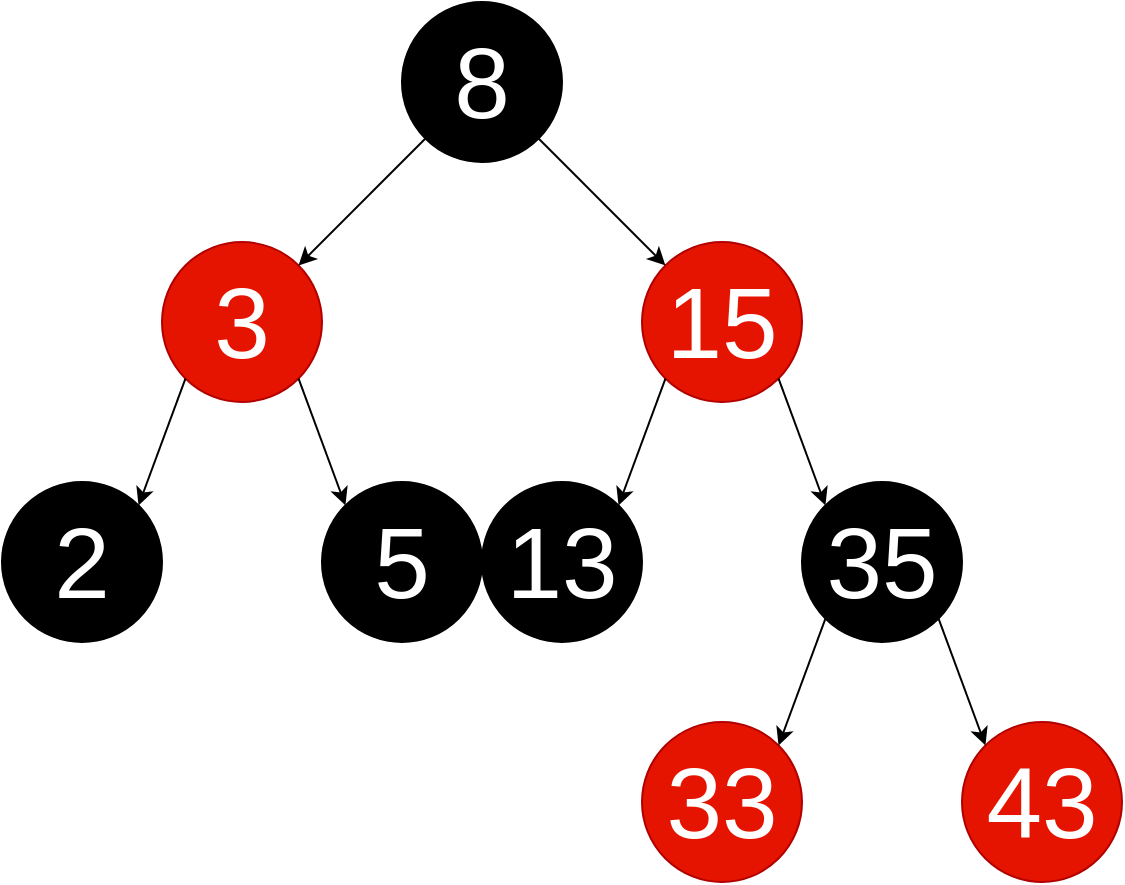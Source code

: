 <mxfile version="13.8.0" type="device"><diagram id="yMWR4R6qTTM1TLuS7a54" name="Page-1"><mxGraphModel dx="1418" dy="795" grid="1" gridSize="10" guides="1" tooltips="1" connect="1" arrows="1" fold="1" page="1" pageScale="1" pageWidth="827" pageHeight="1169" math="0" shadow="0"><root><mxCell id="0"/><mxCell id="1" parent="0"/><mxCell id="c1pMdQo8SO9kZKpbXJw_-1" value="&lt;font style=&quot;font-size: 50px&quot; color=&quot;#ffffff&quot;&gt;8&lt;/font&gt;" style="ellipse;whiteSpace=wrap;html=1;aspect=fixed;fillColor=#000000;" vertex="1" parent="1"><mxGeometry x="320" y="80" width="80" height="80" as="geometry"/></mxCell><mxCell id="c1pMdQo8SO9kZKpbXJw_-2" value="&lt;font style=&quot;font-size: 50px&quot; color=&quot;#ffffff&quot;&gt;3&lt;br&gt;&lt;/font&gt;" style="ellipse;whiteSpace=wrap;html=1;aspect=fixed;fillColor=#e51400;strokeColor=#B20000;fontColor=#ffffff;" vertex="1" parent="1"><mxGeometry x="200" y="200" width="80" height="80" as="geometry"/></mxCell><mxCell id="c1pMdQo8SO9kZKpbXJw_-3" value="&lt;font style=&quot;font-size: 50px&quot; color=&quot;#ffffff&quot;&gt;15&lt;/font&gt;" style="ellipse;whiteSpace=wrap;html=1;aspect=fixed;fillColor=#e51400;strokeColor=#B20000;fontColor=#ffffff;" vertex="1" parent="1"><mxGeometry x="440" y="200" width="80" height="80" as="geometry"/></mxCell><mxCell id="c1pMdQo8SO9kZKpbXJw_-4" value="&lt;font style=&quot;font-size: 50px&quot; color=&quot;#ffffff&quot;&gt;2&lt;/font&gt;" style="ellipse;whiteSpace=wrap;html=1;aspect=fixed;fillColor=#000000;" vertex="1" parent="1"><mxGeometry x="120" y="320" width="80" height="80" as="geometry"/></mxCell><mxCell id="c1pMdQo8SO9kZKpbXJw_-5" value="&lt;font style=&quot;font-size: 50px&quot; color=&quot;#ffffff&quot;&gt;5&lt;/font&gt;" style="ellipse;whiteSpace=wrap;html=1;aspect=fixed;fillColor=#000000;" vertex="1" parent="1"><mxGeometry x="280" y="320" width="80" height="80" as="geometry"/></mxCell><mxCell id="c1pMdQo8SO9kZKpbXJw_-6" value="&lt;font style=&quot;font-size: 50px&quot; color=&quot;#ffffff&quot;&gt;13&lt;/font&gt;" style="ellipse;whiteSpace=wrap;html=1;aspect=fixed;fillColor=#000000;" vertex="1" parent="1"><mxGeometry x="360" y="320" width="80" height="80" as="geometry"/></mxCell><mxCell id="c1pMdQo8SO9kZKpbXJw_-7" value="&lt;font style=&quot;font-size: 50px&quot; color=&quot;#ffffff&quot;&gt;35&lt;/font&gt;" style="ellipse;whiteSpace=wrap;html=1;aspect=fixed;fillColor=#000000;" vertex="1" parent="1"><mxGeometry x="520" y="320" width="80" height="80" as="geometry"/></mxCell><mxCell id="c1pMdQo8SO9kZKpbXJw_-8" value="&lt;font style=&quot;font-size: 50px&quot; color=&quot;#ffffff&quot;&gt;33&lt;/font&gt;" style="ellipse;whiteSpace=wrap;html=1;aspect=fixed;fillColor=#e51400;strokeColor=#B20000;fontColor=#ffffff;" vertex="1" parent="1"><mxGeometry x="440" y="440" width="80" height="80" as="geometry"/></mxCell><mxCell id="c1pMdQo8SO9kZKpbXJw_-9" value="&lt;font style=&quot;font-size: 50px&quot; color=&quot;#ffffff&quot;&gt;43&lt;/font&gt;" style="ellipse;whiteSpace=wrap;html=1;aspect=fixed;fillColor=#e51400;strokeColor=#B20000;fontColor=#ffffff;" vertex="1" parent="1"><mxGeometry x="600" y="440" width="80" height="80" as="geometry"/></mxCell><mxCell id="c1pMdQo8SO9kZKpbXJw_-10" value="" style="endArrow=classic;html=1;exitX=0;exitY=1;exitDx=0;exitDy=0;entryX=1;entryY=0;entryDx=0;entryDy=0;" edge="1" parent="1" source="c1pMdQo8SO9kZKpbXJw_-1" target="c1pMdQo8SO9kZKpbXJw_-2"><mxGeometry width="50" height="50" relative="1" as="geometry"><mxPoint x="320" y="240" as="sourcePoint"/><mxPoint x="370" y="190" as="targetPoint"/></mxGeometry></mxCell><mxCell id="c1pMdQo8SO9kZKpbXJw_-11" value="" style="endArrow=classic;html=1;exitX=0;exitY=1;exitDx=0;exitDy=0;entryX=1;entryY=0;entryDx=0;entryDy=0;" edge="1" parent="1" source="c1pMdQo8SO9kZKpbXJw_-2" target="c1pMdQo8SO9kZKpbXJw_-4"><mxGeometry width="50" height="50" relative="1" as="geometry"><mxPoint x="153.436" y="230.004" as="sourcePoint"/><mxPoint x="90.004" y="293.436" as="targetPoint"/></mxGeometry></mxCell><mxCell id="c1pMdQo8SO9kZKpbXJw_-12" value="" style="endArrow=classic;html=1;exitX=1;exitY=1;exitDx=0;exitDy=0;entryX=0;entryY=0;entryDx=0;entryDy=0;" edge="1" parent="1" source="c1pMdQo8SO9kZKpbXJw_-2" target="c1pMdQo8SO9kZKpbXJw_-5"><mxGeometry width="50" height="50" relative="1" as="geometry"><mxPoint x="221.716" y="278.284" as="sourcePoint"/><mxPoint x="198.284" y="341.716" as="targetPoint"/></mxGeometry></mxCell><mxCell id="c1pMdQo8SO9kZKpbXJw_-13" value="" style="endArrow=classic;html=1;exitX=0;exitY=1;exitDx=0;exitDy=0;entryX=1;entryY=0;entryDx=0;entryDy=0;" edge="1" parent="1" source="c1pMdQo8SO9kZKpbXJw_-3" target="c1pMdQo8SO9kZKpbXJw_-6"><mxGeometry width="50" height="50" relative="1" as="geometry"><mxPoint x="453.436" y="270.004" as="sourcePoint"/><mxPoint x="430.004" y="333.436" as="targetPoint"/></mxGeometry></mxCell><mxCell id="c1pMdQo8SO9kZKpbXJw_-14" value="" style="endArrow=classic;html=1;exitX=1;exitY=1;exitDx=0;exitDy=0;entryX=0;entryY=0;entryDx=0;entryDy=0;" edge="1" parent="1" source="c1pMdQo8SO9kZKpbXJw_-3" target="c1pMdQo8SO9kZKpbXJw_-7"><mxGeometry width="50" height="50" relative="1" as="geometry"><mxPoint x="510.004" y="270.004" as="sourcePoint"/><mxPoint x="560" y="280" as="targetPoint"/></mxGeometry></mxCell><mxCell id="c1pMdQo8SO9kZKpbXJw_-15" value="" style="endArrow=classic;html=1;exitX=1;exitY=1;exitDx=0;exitDy=0;entryX=0;entryY=0;entryDx=0;entryDy=0;" edge="1" parent="1" source="c1pMdQo8SO9kZKpbXJw_-1" target="c1pMdQo8SO9kZKpbXJw_-3"><mxGeometry width="50" height="50" relative="1" as="geometry"><mxPoint x="470" y="150" as="sourcePoint"/><mxPoint x="520" y="100" as="targetPoint"/></mxGeometry></mxCell><mxCell id="c1pMdQo8SO9kZKpbXJw_-16" value="" style="endArrow=classic;html=1;exitX=1;exitY=1;exitDx=0;exitDy=0;entryX=0;entryY=0;entryDx=0;entryDy=0;" edge="1" parent="1" source="c1pMdQo8SO9kZKpbXJw_-7" target="c1pMdQo8SO9kZKpbXJw_-9"><mxGeometry width="50" height="50" relative="1" as="geometry"><mxPoint x="520" y="460" as="sourcePoint"/><mxPoint x="570" y="410" as="targetPoint"/></mxGeometry></mxCell><mxCell id="c1pMdQo8SO9kZKpbXJw_-17" value="" style="endArrow=classic;html=1;exitX=0;exitY=1;exitDx=0;exitDy=0;entryX=1;entryY=0;entryDx=0;entryDy=0;" edge="1" parent="1" source="c1pMdQo8SO9kZKpbXJw_-7" target="c1pMdQo8SO9kZKpbXJw_-8"><mxGeometry width="50" height="50" relative="1" as="geometry"><mxPoint x="520" y="460" as="sourcePoint"/><mxPoint x="570" y="410" as="targetPoint"/></mxGeometry></mxCell></root></mxGraphModel></diagram></mxfile>